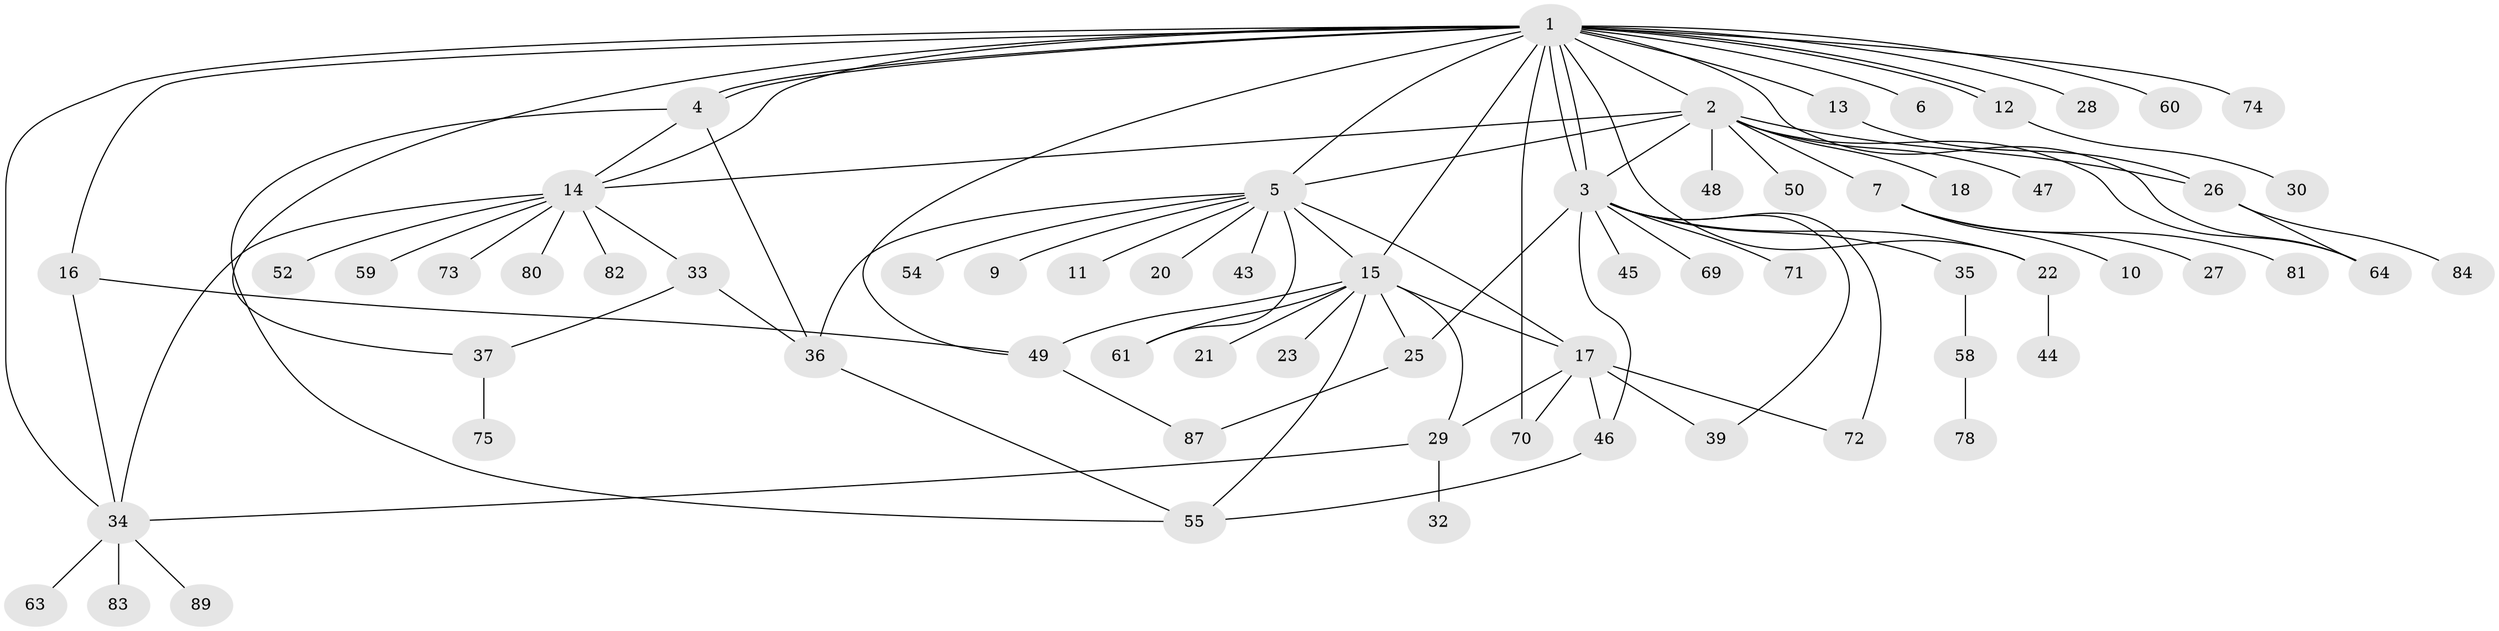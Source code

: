 // Generated by graph-tools (version 1.1) at 2025/23/03/03/25 07:23:53]
// undirected, 66 vertices, 97 edges
graph export_dot {
graph [start="1"]
  node [color=gray90,style=filled];
  1 [super="+40"];
  2 [super="+90"];
  3 [super="+65"];
  4 [super="+41"];
  5 [super="+8"];
  6;
  7 [super="+31"];
  9;
  10;
  11;
  12 [super="+38"];
  13 [super="+53"];
  14 [super="+19"];
  15 [super="+62"];
  16;
  17 [super="+24"];
  18;
  20;
  21;
  22;
  23;
  25 [super="+56"];
  26 [super="+86"];
  27;
  28;
  29 [super="+57"];
  30;
  32;
  33 [super="+79"];
  34 [super="+85"];
  35 [super="+91"];
  36;
  37 [super="+77"];
  39 [super="+42"];
  43;
  44;
  45;
  46;
  47;
  48;
  49 [super="+51"];
  50;
  52;
  54;
  55 [super="+67"];
  58 [super="+68"];
  59;
  60;
  61;
  63 [super="+88"];
  64 [super="+66"];
  69;
  70;
  71;
  72 [super="+76"];
  73;
  74;
  75;
  78;
  80;
  81;
  82;
  83;
  84;
  87;
  89;
  1 -- 2;
  1 -- 3;
  1 -- 3;
  1 -- 4;
  1 -- 4;
  1 -- 5 [weight=2];
  1 -- 6;
  1 -- 12;
  1 -- 12;
  1 -- 13;
  1 -- 15;
  1 -- 16;
  1 -- 22;
  1 -- 28;
  1 -- 34;
  1 -- 37;
  1 -- 49;
  1 -- 60;
  1 -- 70 [weight=2];
  1 -- 74;
  1 -- 14;
  1 -- 64;
  2 -- 3;
  2 -- 7;
  2 -- 14;
  2 -- 18;
  2 -- 47;
  2 -- 48;
  2 -- 50;
  2 -- 64;
  2 -- 5;
  2 -- 26;
  3 -- 35;
  3 -- 45;
  3 -- 71;
  3 -- 72;
  3 -- 69;
  3 -- 22;
  3 -- 39;
  3 -- 25;
  3 -- 46;
  4 -- 36;
  4 -- 55;
  4 -- 14;
  5 -- 9;
  5 -- 17;
  5 -- 20;
  5 -- 61;
  5 -- 36;
  5 -- 43;
  5 -- 11;
  5 -- 15;
  5 -- 54;
  7 -- 10;
  7 -- 27;
  7 -- 81;
  12 -- 30;
  13 -- 26;
  14 -- 33;
  14 -- 34;
  14 -- 52;
  14 -- 59;
  14 -- 80;
  14 -- 82;
  14 -- 73;
  15 -- 21;
  15 -- 23;
  15 -- 25 [weight=2];
  15 -- 29;
  15 -- 49 [weight=2];
  15 -- 55;
  15 -- 61;
  15 -- 17;
  16 -- 34;
  16 -- 49;
  17 -- 70;
  17 -- 39;
  17 -- 29;
  17 -- 46;
  17 -- 72;
  22 -- 44;
  25 -- 87;
  26 -- 64;
  26 -- 84;
  29 -- 32;
  29 -- 34;
  33 -- 36;
  33 -- 37;
  34 -- 63;
  34 -- 83;
  34 -- 89;
  35 -- 58;
  36 -- 55;
  37 -- 75;
  46 -- 55;
  49 -- 87;
  58 -- 78;
}
